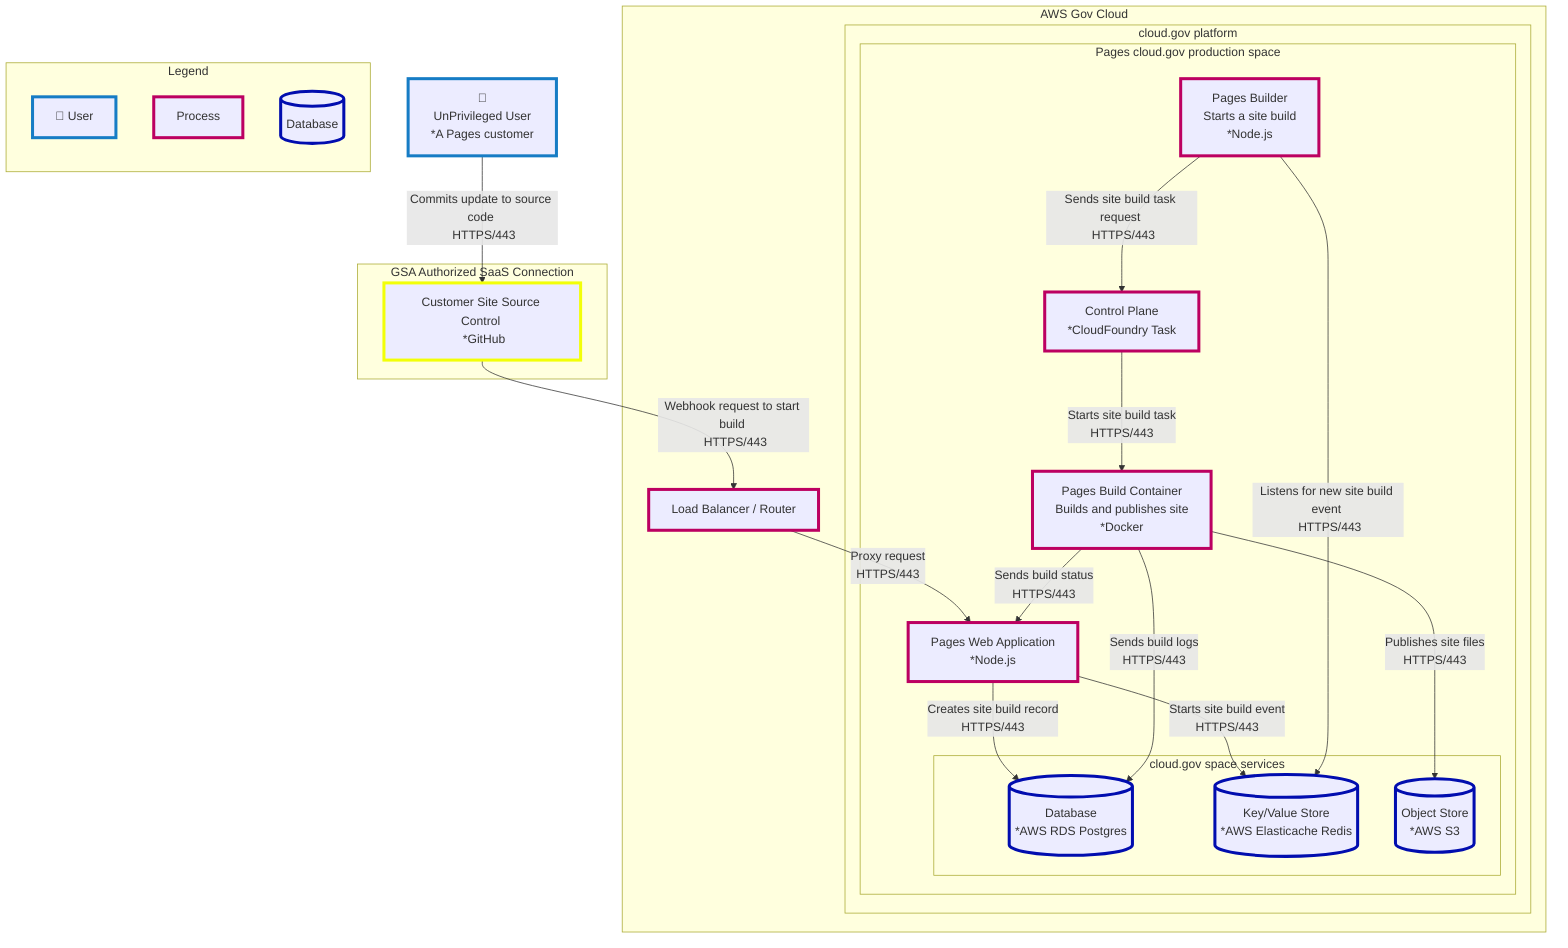 flowchart TB
  %% Styles
  classDef userStyle stroke:#167CC5,stroke-width:4px
  classDef processStyle stroke:#bc0061,stroke-width:4px
  classDef processSuccessStyle stroke:#bc0061,stroke-width:4px
  classDef decisionStyle stroke:#ea8d02,stroke-width:4px
  classDef saasStyle stroke:#f2ff07,stroke-width:4px
  classDef dbStyle stroke:#010daf,stroke-width:4px

  %% Component Defintions

  %% Users
  user["👤  <br/> UnPrivileged User <br/> *A Pages customer"]:::userStyle

  %% Processors
  aws_load_balancer[Load Balancer / Router]:::processStyle
  pages_app[Pages Web Application <br/> *Node.js]:::processStyle
  pages_builder[Pages Builder <br/> Starts a site build <br/> *Node.js]:::processStyle
  pages_build_container[Pages Build Container <br/> Builds and publishes site <br/> *Docker]:::processStyle
  control_plane[Control Plane <br/> *CloudFoundry Task]:::processStyle

  %% SaaS
  gh_source[Customer Site Source Control <br/> *GitHub]:::saasStyle

  %% Store
  database[(Database <br/> *AWS RDS Postgres)]:::dbStyle
  key_value_store[(Key/Value Store <br/> *AWS Elasticache Redis)]:::dbStyle
  s3[(Object Store <br/> *AWS S3)]:::dbStyle

  %% Flow
  user -- Commits update to source code <br/> HTTPS/443 --> gh_source
  gh_source -- Webhook request to start build <br/> HTTPS/443 --> aws_load_balancer
  aws_load_balancer -- Proxy request <br/> HTTPS/443 --> pages_app
  pages_app -- Creates site build record <br/> HTTPS/443 --> database
  pages_app -- Starts site build event <br/> HTTPS/443 --> key_value_store
  pages_builder -- Listens for new site build event <br/> HTTPS/443 --> key_value_store
  pages_builder -- Sends site build task request <br/> HTTPS/443 --> control_plane
  control_plane -- Starts site build task <br/> HTTPS/443 --> pages_build_container
  pages_build_container -- Publishes site files <br/> HTTPS/443 --> s3
  pages_build_container -- Sends build status <br/> HTTPS/443 --> pages_app
  pages_build_container -- Sends build logs <br/> HTTPS/443 --> database

  %% Layout
  subgraph GSA Authorized SaaS Connection
    gh_source
  end

  subgraph AWS Gov Cloud
    aws_load_balancer
    subgraph cloud.gov platform
      subgraph Pages cloud.gov production space
        pages_app
        pages_build_container
        pages_builder
        control_plane
        subgraph cloud.gov space services
          database
          key_value_store
          s3
        end
      end
    end
  end

  subgraph Legend
    direction BT
    legend_user["👤 User"]:::userStyle
    legend_process[Process]:::processStyle
    legend_db[(Database)]:::dbStyle
  end